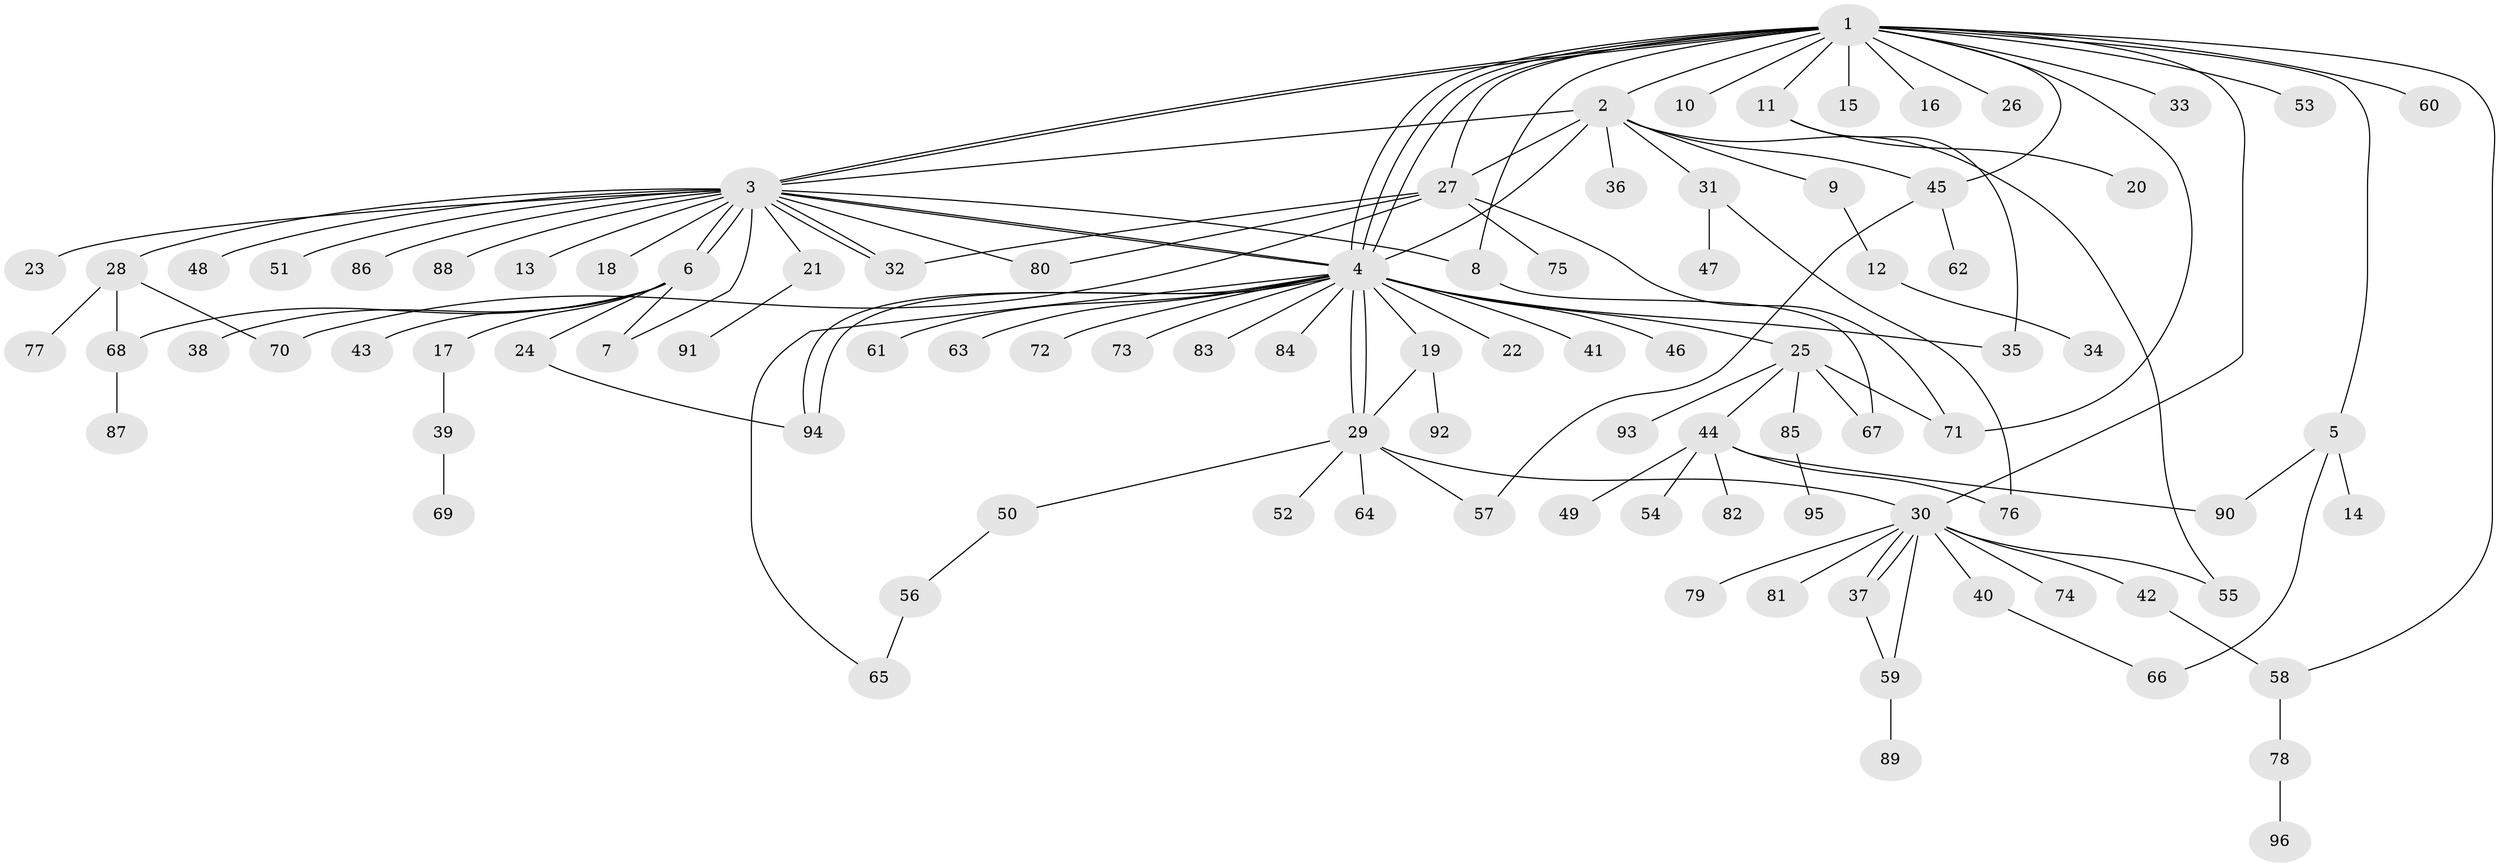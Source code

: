 // Generated by graph-tools (version 1.1) at 2025/49/03/09/25 03:49:53]
// undirected, 96 vertices, 130 edges
graph export_dot {
graph [start="1"]
  node [color=gray90,style=filled];
  1;
  2;
  3;
  4;
  5;
  6;
  7;
  8;
  9;
  10;
  11;
  12;
  13;
  14;
  15;
  16;
  17;
  18;
  19;
  20;
  21;
  22;
  23;
  24;
  25;
  26;
  27;
  28;
  29;
  30;
  31;
  32;
  33;
  34;
  35;
  36;
  37;
  38;
  39;
  40;
  41;
  42;
  43;
  44;
  45;
  46;
  47;
  48;
  49;
  50;
  51;
  52;
  53;
  54;
  55;
  56;
  57;
  58;
  59;
  60;
  61;
  62;
  63;
  64;
  65;
  66;
  67;
  68;
  69;
  70;
  71;
  72;
  73;
  74;
  75;
  76;
  77;
  78;
  79;
  80;
  81;
  82;
  83;
  84;
  85;
  86;
  87;
  88;
  89;
  90;
  91;
  92;
  93;
  94;
  95;
  96;
  1 -- 2;
  1 -- 3;
  1 -- 3;
  1 -- 4;
  1 -- 4;
  1 -- 4;
  1 -- 5;
  1 -- 8;
  1 -- 10;
  1 -- 11;
  1 -- 15;
  1 -- 16;
  1 -- 26;
  1 -- 27;
  1 -- 30;
  1 -- 33;
  1 -- 45;
  1 -- 53;
  1 -- 58;
  1 -- 60;
  1 -- 71;
  2 -- 3;
  2 -- 4;
  2 -- 9;
  2 -- 27;
  2 -- 31;
  2 -- 36;
  2 -- 45;
  2 -- 55;
  3 -- 4;
  3 -- 4;
  3 -- 6;
  3 -- 6;
  3 -- 7;
  3 -- 8;
  3 -- 13;
  3 -- 18;
  3 -- 21;
  3 -- 23;
  3 -- 28;
  3 -- 32;
  3 -- 32;
  3 -- 48;
  3 -- 51;
  3 -- 80;
  3 -- 86;
  3 -- 88;
  4 -- 19;
  4 -- 22;
  4 -- 25;
  4 -- 29;
  4 -- 29;
  4 -- 35;
  4 -- 41;
  4 -- 46;
  4 -- 61;
  4 -- 63;
  4 -- 65;
  4 -- 72;
  4 -- 73;
  4 -- 83;
  4 -- 84;
  4 -- 94;
  4 -- 94;
  5 -- 14;
  5 -- 66;
  5 -- 90;
  6 -- 7;
  6 -- 17;
  6 -- 24;
  6 -- 38;
  6 -- 43;
  6 -- 68;
  8 -- 67;
  9 -- 12;
  11 -- 20;
  11 -- 35;
  12 -- 34;
  17 -- 39;
  19 -- 29;
  19 -- 92;
  21 -- 91;
  24 -- 94;
  25 -- 44;
  25 -- 67;
  25 -- 71;
  25 -- 85;
  25 -- 93;
  27 -- 32;
  27 -- 70;
  27 -- 71;
  27 -- 75;
  27 -- 80;
  28 -- 68;
  28 -- 70;
  28 -- 77;
  29 -- 30;
  29 -- 50;
  29 -- 52;
  29 -- 57;
  29 -- 64;
  30 -- 37;
  30 -- 37;
  30 -- 40;
  30 -- 42;
  30 -- 55;
  30 -- 59;
  30 -- 74;
  30 -- 79;
  30 -- 81;
  31 -- 47;
  31 -- 76;
  37 -- 59;
  39 -- 69;
  40 -- 66;
  42 -- 58;
  44 -- 49;
  44 -- 54;
  44 -- 76;
  44 -- 82;
  44 -- 90;
  45 -- 57;
  45 -- 62;
  50 -- 56;
  56 -- 65;
  58 -- 78;
  59 -- 89;
  68 -- 87;
  78 -- 96;
  85 -- 95;
}
